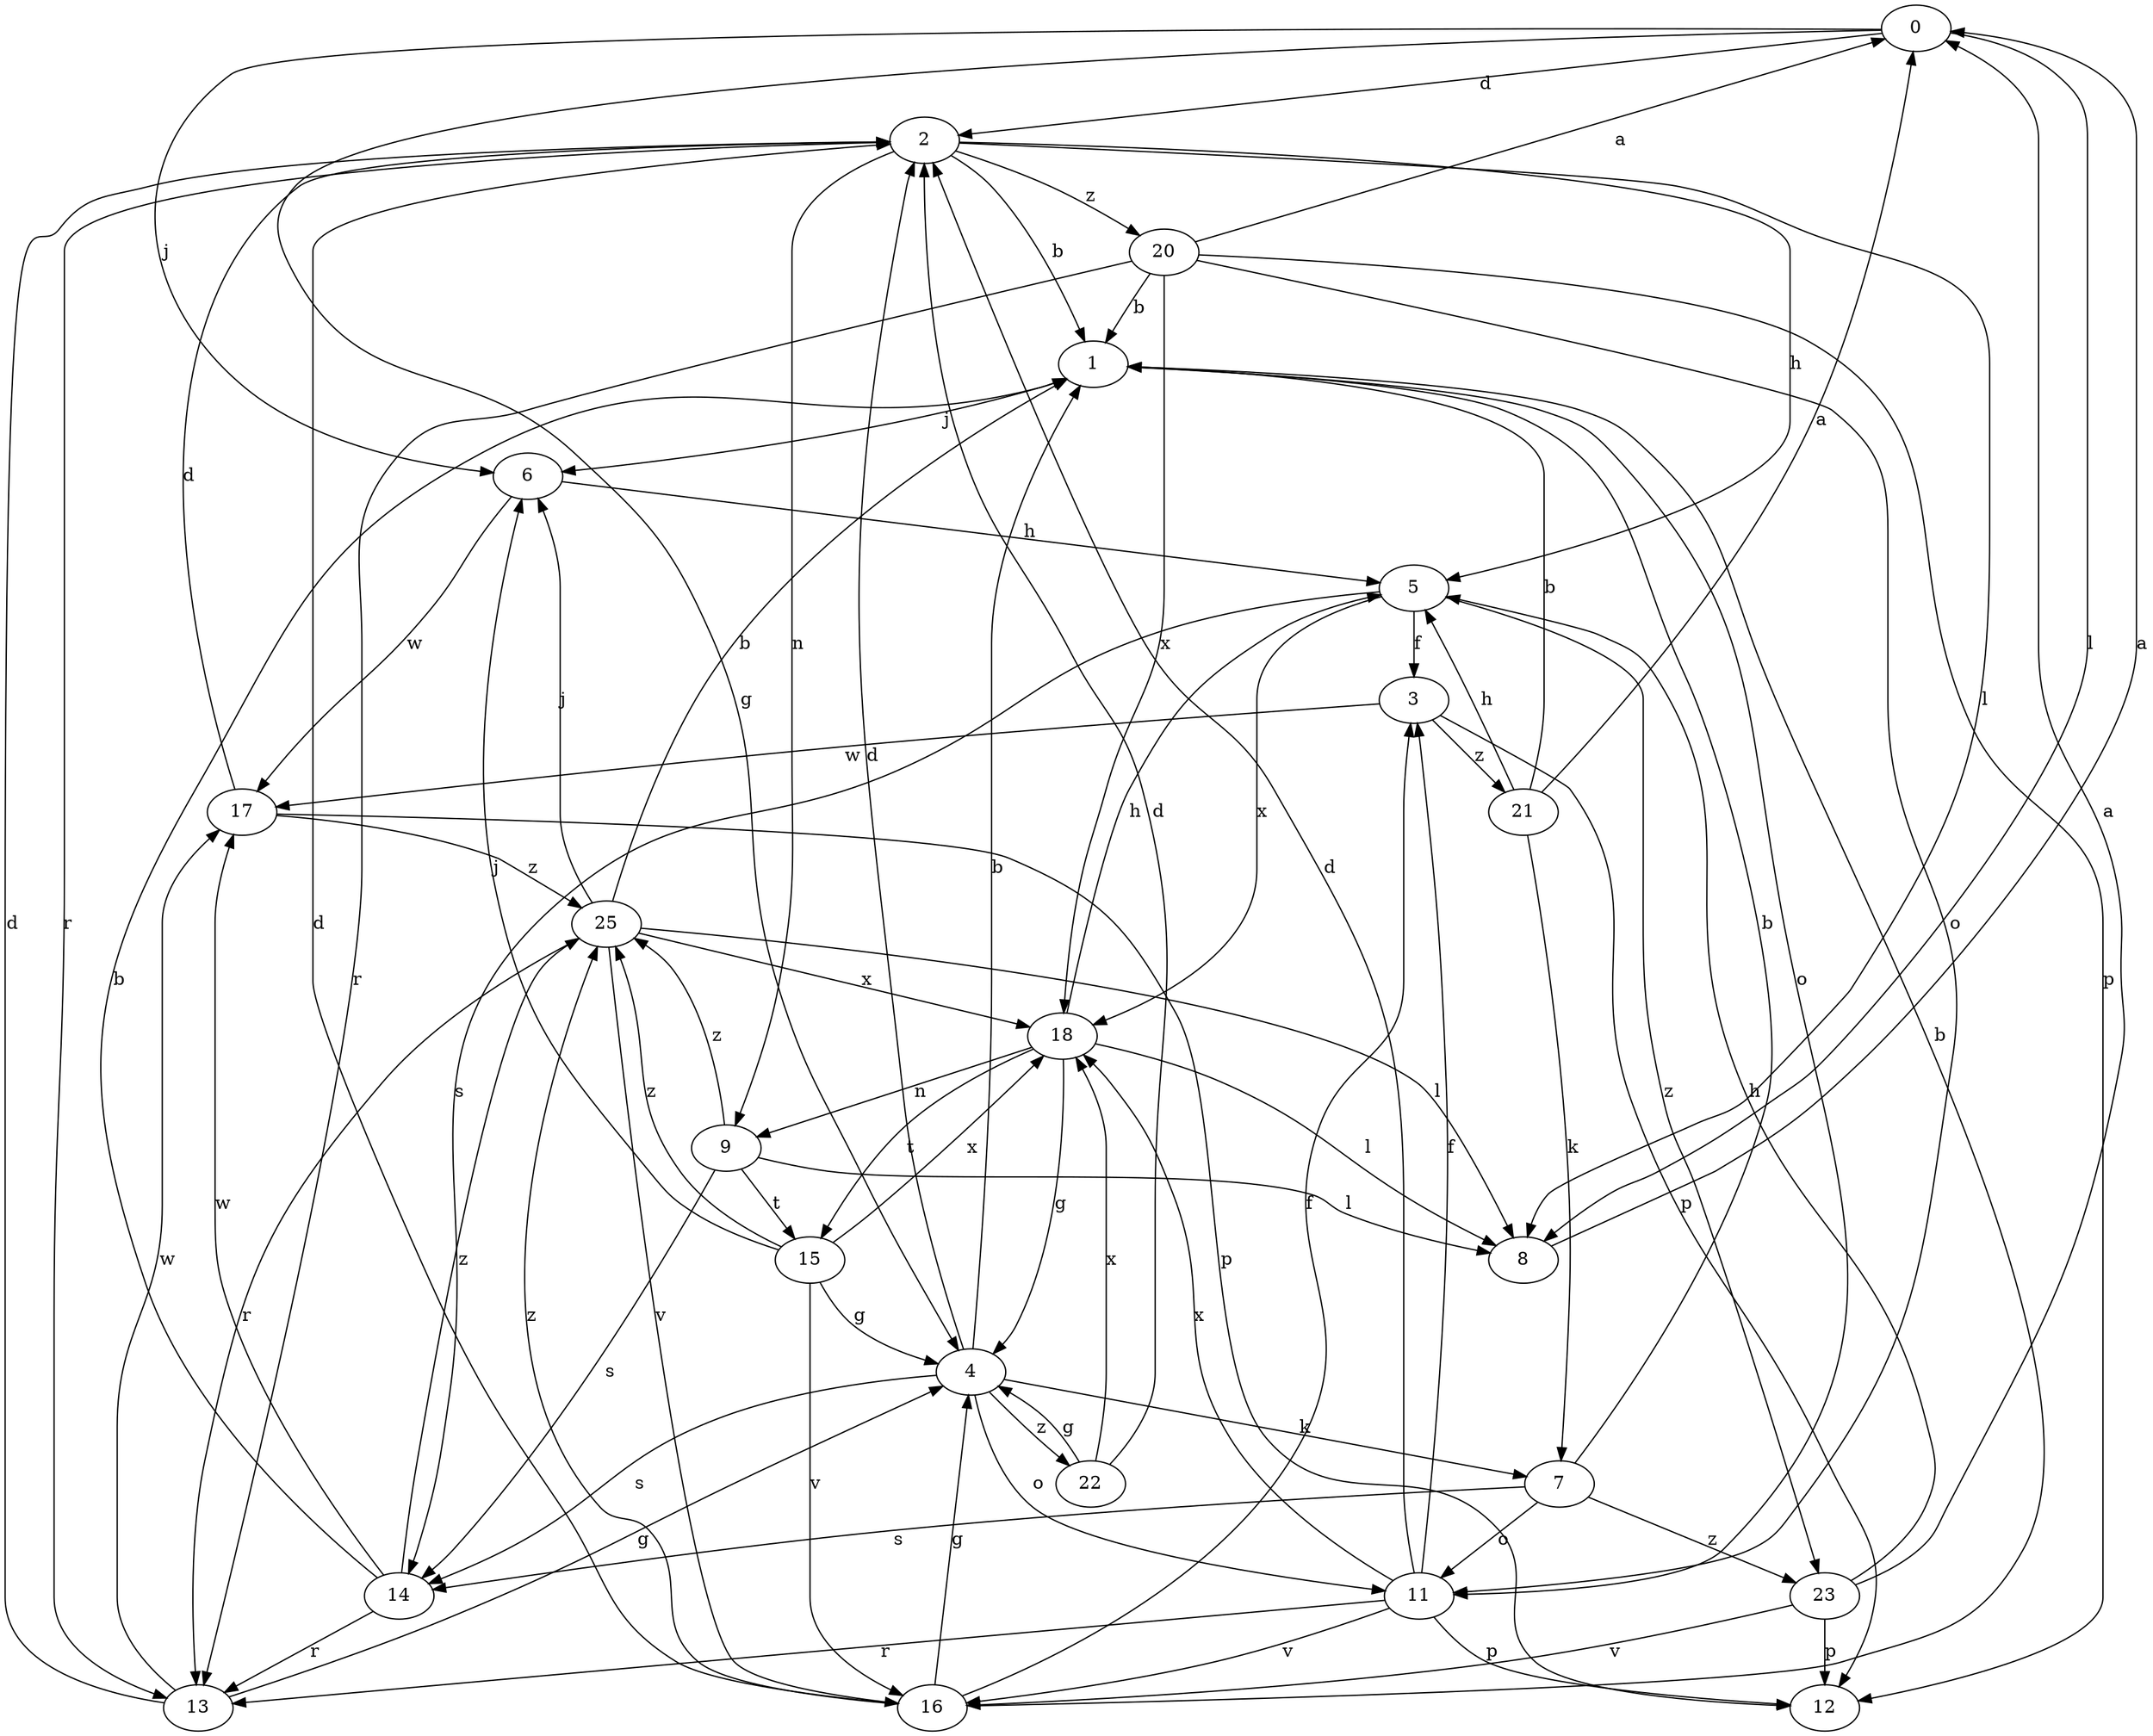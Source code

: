 strict digraph  {
0;
1;
2;
3;
4;
5;
6;
7;
8;
9;
11;
12;
13;
14;
15;
16;
17;
18;
20;
21;
22;
23;
25;
0 -> 2  [label=d];
0 -> 4  [label=g];
0 -> 6  [label=j];
0 -> 8  [label=l];
1 -> 6  [label=j];
1 -> 11  [label=o];
2 -> 1  [label=b];
2 -> 5  [label=h];
2 -> 8  [label=l];
2 -> 9  [label=n];
2 -> 13  [label=r];
2 -> 20  [label=z];
3 -> 12  [label=p];
3 -> 17  [label=w];
3 -> 21  [label=z];
4 -> 1  [label=b];
4 -> 2  [label=d];
4 -> 7  [label=k];
4 -> 11  [label=o];
4 -> 14  [label=s];
4 -> 22  [label=z];
5 -> 3  [label=f];
5 -> 14  [label=s];
5 -> 18  [label=x];
5 -> 23  [label=z];
6 -> 5  [label=h];
6 -> 17  [label=w];
7 -> 1  [label=b];
7 -> 11  [label=o];
7 -> 14  [label=s];
7 -> 23  [label=z];
8 -> 0  [label=a];
9 -> 8  [label=l];
9 -> 14  [label=s];
9 -> 15  [label=t];
9 -> 25  [label=z];
11 -> 2  [label=d];
11 -> 3  [label=f];
11 -> 12  [label=p];
11 -> 13  [label=r];
11 -> 16  [label=v];
11 -> 18  [label=x];
13 -> 2  [label=d];
13 -> 4  [label=g];
13 -> 17  [label=w];
14 -> 1  [label=b];
14 -> 13  [label=r];
14 -> 17  [label=w];
14 -> 25  [label=z];
15 -> 4  [label=g];
15 -> 6  [label=j];
15 -> 16  [label=v];
15 -> 18  [label=x];
15 -> 25  [label=z];
16 -> 1  [label=b];
16 -> 2  [label=d];
16 -> 3  [label=f];
16 -> 4  [label=g];
16 -> 25  [label=z];
17 -> 2  [label=d];
17 -> 12  [label=p];
17 -> 25  [label=z];
18 -> 4  [label=g];
18 -> 5  [label=h];
18 -> 8  [label=l];
18 -> 9  [label=n];
18 -> 15  [label=t];
20 -> 0  [label=a];
20 -> 1  [label=b];
20 -> 11  [label=o];
20 -> 12  [label=p];
20 -> 13  [label=r];
20 -> 18  [label=x];
21 -> 0  [label=a];
21 -> 1  [label=b];
21 -> 5  [label=h];
21 -> 7  [label=k];
22 -> 2  [label=d];
22 -> 4  [label=g];
22 -> 18  [label=x];
23 -> 0  [label=a];
23 -> 5  [label=h];
23 -> 12  [label=p];
23 -> 16  [label=v];
25 -> 1  [label=b];
25 -> 6  [label=j];
25 -> 8  [label=l];
25 -> 13  [label=r];
25 -> 16  [label=v];
25 -> 18  [label=x];
}
